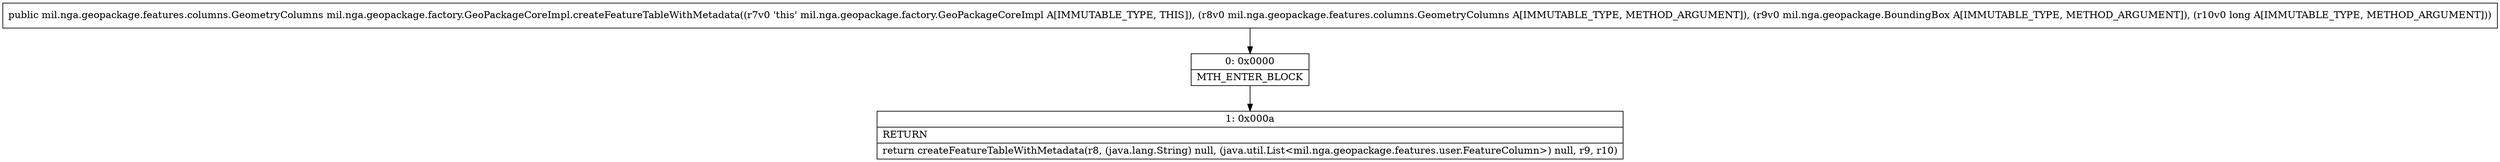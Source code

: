 digraph "CFG formil.nga.geopackage.factory.GeoPackageCoreImpl.createFeatureTableWithMetadata(Lmil\/nga\/geopackage\/features\/columns\/GeometryColumns;Lmil\/nga\/geopackage\/BoundingBox;J)Lmil\/nga\/geopackage\/features\/columns\/GeometryColumns;" {
Node_0 [shape=record,label="{0\:\ 0x0000|MTH_ENTER_BLOCK\l}"];
Node_1 [shape=record,label="{1\:\ 0x000a|RETURN\l|return createFeatureTableWithMetadata(r8, (java.lang.String) null, (java.util.List\<mil.nga.geopackage.features.user.FeatureColumn\>) null, r9, r10)\l}"];
MethodNode[shape=record,label="{public mil.nga.geopackage.features.columns.GeometryColumns mil.nga.geopackage.factory.GeoPackageCoreImpl.createFeatureTableWithMetadata((r7v0 'this' mil.nga.geopackage.factory.GeoPackageCoreImpl A[IMMUTABLE_TYPE, THIS]), (r8v0 mil.nga.geopackage.features.columns.GeometryColumns A[IMMUTABLE_TYPE, METHOD_ARGUMENT]), (r9v0 mil.nga.geopackage.BoundingBox A[IMMUTABLE_TYPE, METHOD_ARGUMENT]), (r10v0 long A[IMMUTABLE_TYPE, METHOD_ARGUMENT])) }"];
MethodNode -> Node_0;
Node_0 -> Node_1;
}

